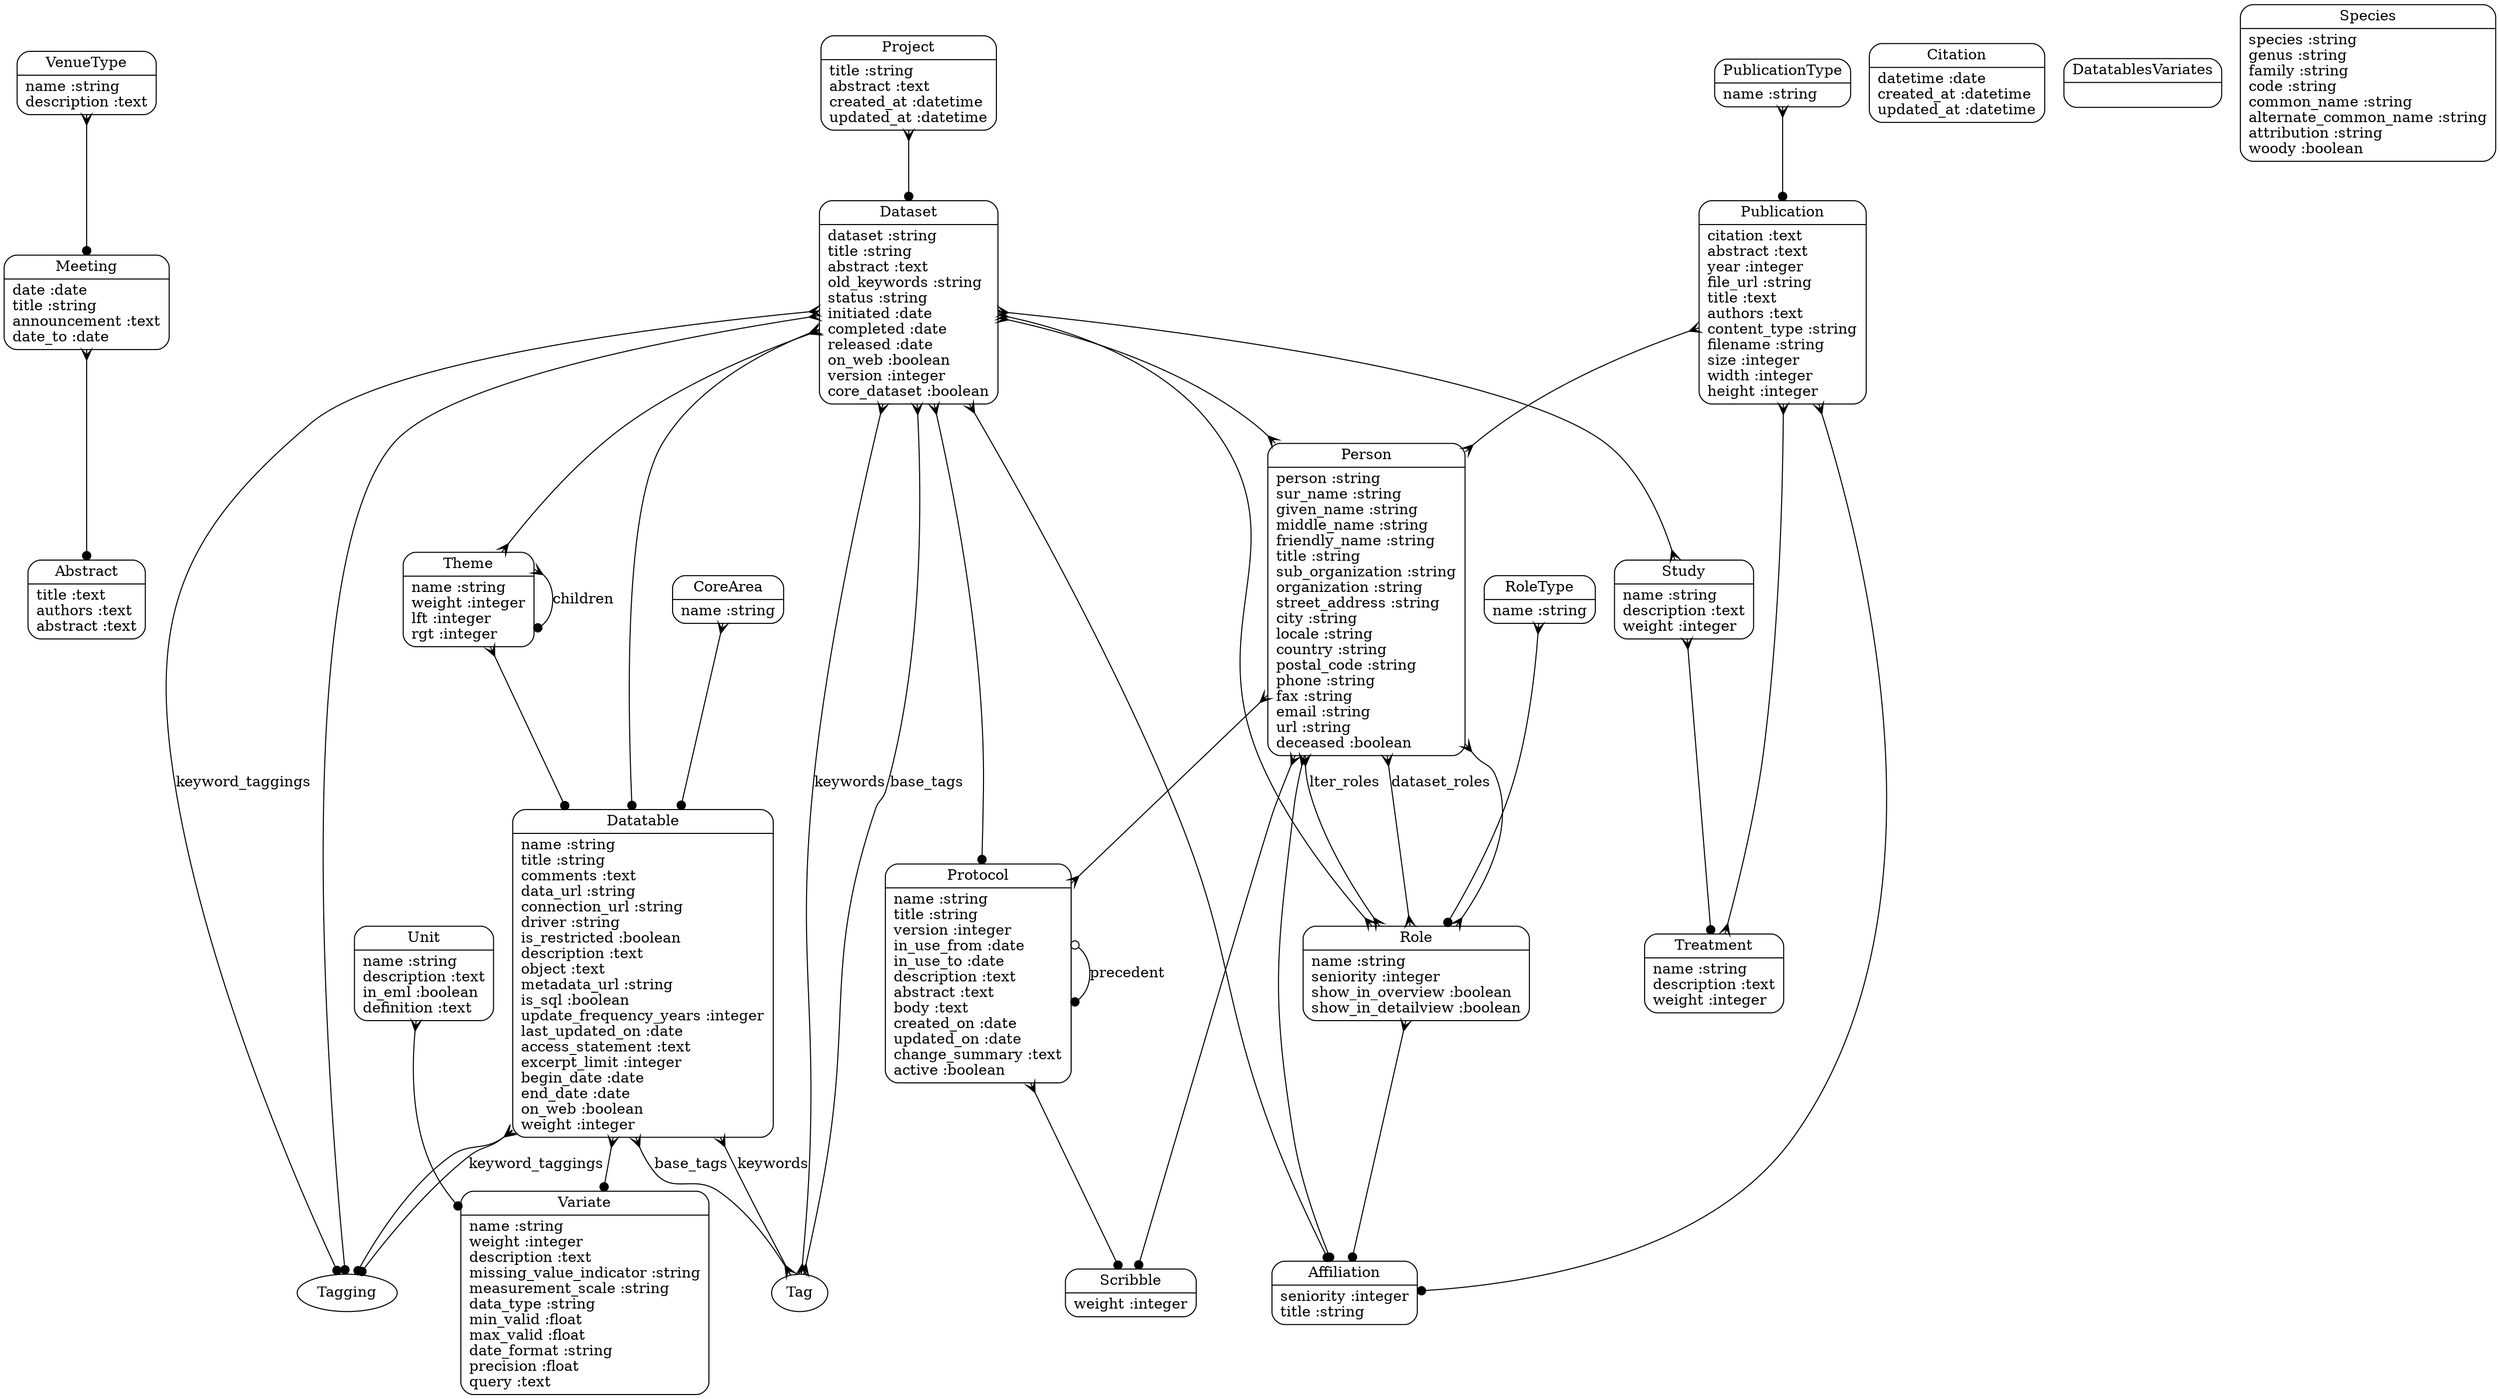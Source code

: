 digraph models_diagram {
	graph[overlap=false, splines=true]
	"Abstract" [shape=Mrecord, label="{Abstract|title :text\lauthors :text\labstract :text\l}"]
	"Affiliation" [shape=Mrecord, label="{Affiliation|seniority :integer\ltitle :string\l}"]
	"Citation" [shape=Mrecord, label="{Citation|datetime :date\lcreated_at :datetime\lupdated_at :datetime\l}"]
	"CoreArea" [shape=Mrecord, label="{CoreArea|name :string\l}"]
	"Dataset" [shape=Mrecord, label="{Dataset|dataset :string\ltitle :string\labstract :text\lold_keywords :string\lstatus :string\linitiated :date\lcompleted :date\lreleased :date\lon_web :boolean\lversion :integer\lcore_dataset :boolean\l}"]
	"Datatable" [shape=Mrecord, label="{Datatable|name :string\ltitle :string\lcomments :text\ldata_url :string\lconnection_url :string\ldriver :string\lis_restricted :boolean\ldescription :text\lobject :text\lmetadata_url :string\lis_sql :boolean\lupdate_frequency_years :integer\llast_updated_on :date\laccess_statement :text\lexcerpt_limit :integer\lbegin_date :date\lend_date :date\lon_web :boolean\lweight :integer\l}"]
	"DatatablesVariates" [shape=Mrecord, label="{DatatablesVariates|\l}"]
	"Meeting" [shape=Mrecord, label="{Meeting|date :date\ltitle :string\lannouncement :text\ldate_to :date\l}"]
	"Person" [shape=Mrecord, label="{Person|person :string\lsur_name :string\lgiven_name :string\lmiddle_name :string\lfriendly_name :string\ltitle :string\lsub_organization :string\lorganization :string\lstreet_address :string\lcity :string\llocale :string\lcountry :string\lpostal_code :string\lphone :string\lfax :string\lemail :string\lurl :string\ldeceased :boolean\l}"]
	"Project" [shape=Mrecord, label="{Project|title :string\labstract :text\lcreated_at :datetime\lupdated_at :datetime\l}"]
	"Protocol" [shape=Mrecord, label="{Protocol|name :string\ltitle :string\lversion :integer\lin_use_from :date\lin_use_to :date\ldescription :text\labstract :text\lbody :text\lcreated_on :date\lupdated_on :date\lchange_summary :text\lactive :boolean\l}"]
	"Publication" [shape=Mrecord, label="{Publication|citation :text\labstract :text\lyear :integer\lfile_url :string\ltitle :text\lauthors :text\lcontent_type :string\lfilename :string\lsize :integer\lwidth :integer\lheight :integer\l}"]
	"PublicationType" [shape=Mrecord, label="{PublicationType|name :string\l}"]
	"Role" [shape=Mrecord, label="{Role|name :string\lseniority :integer\lshow_in_overview :boolean\lshow_in_detailview :boolean\l}"]
	"RoleType" [shape=Mrecord, label="{RoleType|name :string\l}"]
	"Scribble" [shape=Mrecord, label="{Scribble|weight :integer\l}"]
	"Species" [shape=Mrecord, label="{Species|species :string\lgenus :string\lfamily :string\lcode :string\lcommon_name :string\lalternate_common_name :string\lattribution :string\lwoody :boolean\l}"]
	"Study" [shape=Mrecord, label="{Study|name :string\ldescription :text\lweight :integer\l}"]
	"Theme" [shape=Mrecord, label="{Theme|name :string\lweight :integer\llft :integer\lrgt :integer\l}"]
	"Treatment" [shape=Mrecord, label="{Treatment|name :string\ldescription :text\lweight :integer\l}"]
	"Unit" [shape=Mrecord, label="{Unit|name :string\ldescription :text\lin_eml :boolean\ldefinition :text\l}"]
	"Variate" [shape=Mrecord, label="{Variate|name :string\lweight :integer\ldescription :text\lmissing_value_indicator :string\lmeasurement_scale :string\ldata_type :string\lmin_valid :float\lmax_valid :float\ldate_format :string\lprecision :float\lquery :text\l}"]
	"VenueType" [shape=Mrecord, label="{VenueType|name :string\ldescription :text\l}"]
	"CoreArea" -> "Datatable" [arrowtail=crow, arrowhead=dot, dir=both]
	"Dataset" -> "Datatable" [arrowtail=crow, arrowhead=dot, dir=both]
	"Dataset" -> "Protocol" [arrowtail=crow, arrowhead=dot, dir=both]
	"Dataset" -> "Person" [arrowtail=crow, arrowhead=crow, dir=both]
	"Dataset" -> "Affiliation" [arrowtail=crow, arrowhead=dot, dir=both]
	"Dataset" -> "Role" [arrowtail=crow, arrowhead=crow, dir=both]
	"Dataset" -> "Theme" [arrowtail=crow, arrowhead=crow, dir=both]
	"Dataset" -> "Study" [arrowtail=crow, arrowhead=crow, dir=both]
	"Dataset" -> "Tagging" [label="keyword_taggings", arrowtail=crow, arrowhead=dot, dir=both]
	"Dataset" -> "Tag" [label="keywords", arrowtail=crow, arrowhead=crow, dir=both]
	"Dataset" -> "Tagging" [arrowtail=crow, arrowhead=dot, dir=both]
	"Dataset" -> "Tag" [label="base_tags", arrowtail=crow, arrowhead=crow, dir=both]
	"Datatable" -> "Variate" [arrowtail=crow, arrowhead=dot, dir=both]
	"Datatable" -> "Tagging" [label="keyword_taggings", arrowtail=crow, arrowhead=dot, dir=both]
	"Datatable" -> "Tag" [label="keywords", arrowtail=crow, arrowhead=crow, dir=both]
	"Datatable" -> "Tagging" [arrowtail=crow, arrowhead=dot, dir=both]
	"Datatable" -> "Tag" [label="base_tags", arrowtail=crow, arrowhead=crow, dir=both]
	"Meeting" -> "Abstract" [arrowtail=crow, arrowhead=dot, dir=both]
	"Person" -> "Affiliation" [arrowtail=crow, arrowhead=dot, dir=both]
	"Person" -> "Role" [label="lter_roles", arrowtail=crow, arrowhead=crow, dir=both]
	"Person" -> "Role" [label="dataset_roles", arrowtail=crow, arrowhead=crow, dir=both]
	"Person" -> "Scribble" [arrowtail=crow, arrowhead=dot, dir=both]
	"Person" -> "Protocol" [arrowtail=crow, arrowhead=crow, dir=both]
	"Project" -> "Dataset" [arrowtail=crow, arrowhead=dot, dir=both]
	"Protocol" -> "Scribble" [arrowtail=crow, arrowhead=dot, dir=both]
	"Protocol" -> "Protocol" [label="precedent", arrowtail=odot, arrowhead=dot, dir=both]
	"Publication" -> "Affiliation" [arrowtail=crow, arrowhead=dot, dir=both]
	"Publication" -> "Person" [arrowtail=crow, arrowhead=crow, dir=both]
	"Publication" -> "Treatment" [arrowtail=crow, arrowhead=crow, dir=both]
	"PublicationType" -> "Publication" [arrowtail=crow, arrowhead=dot, dir=both]
	"Role" -> "Person" [arrowtail=crow, arrowhead=crow, dir=both]
	"Role" -> "Affiliation" [arrowtail=crow, arrowhead=dot, dir=both]
	"RoleType" -> "Role" [arrowtail=crow, arrowhead=dot, dir=both]
	"Study" -> "Treatment" [arrowtail=crow, arrowhead=dot, dir=both]
	"Theme" -> "Theme" [label="children", arrowtail=crow, arrowhead=dot, dir=both]
	"Theme" -> "Datatable" [arrowtail=crow, arrowhead=dot, dir=both]
	"Unit" -> "Variate" [arrowtail=crow, arrowhead=dot, dir=both]
	"VenueType" -> "Meeting" [arrowtail=crow, arrowhead=dot, dir=both]
}

